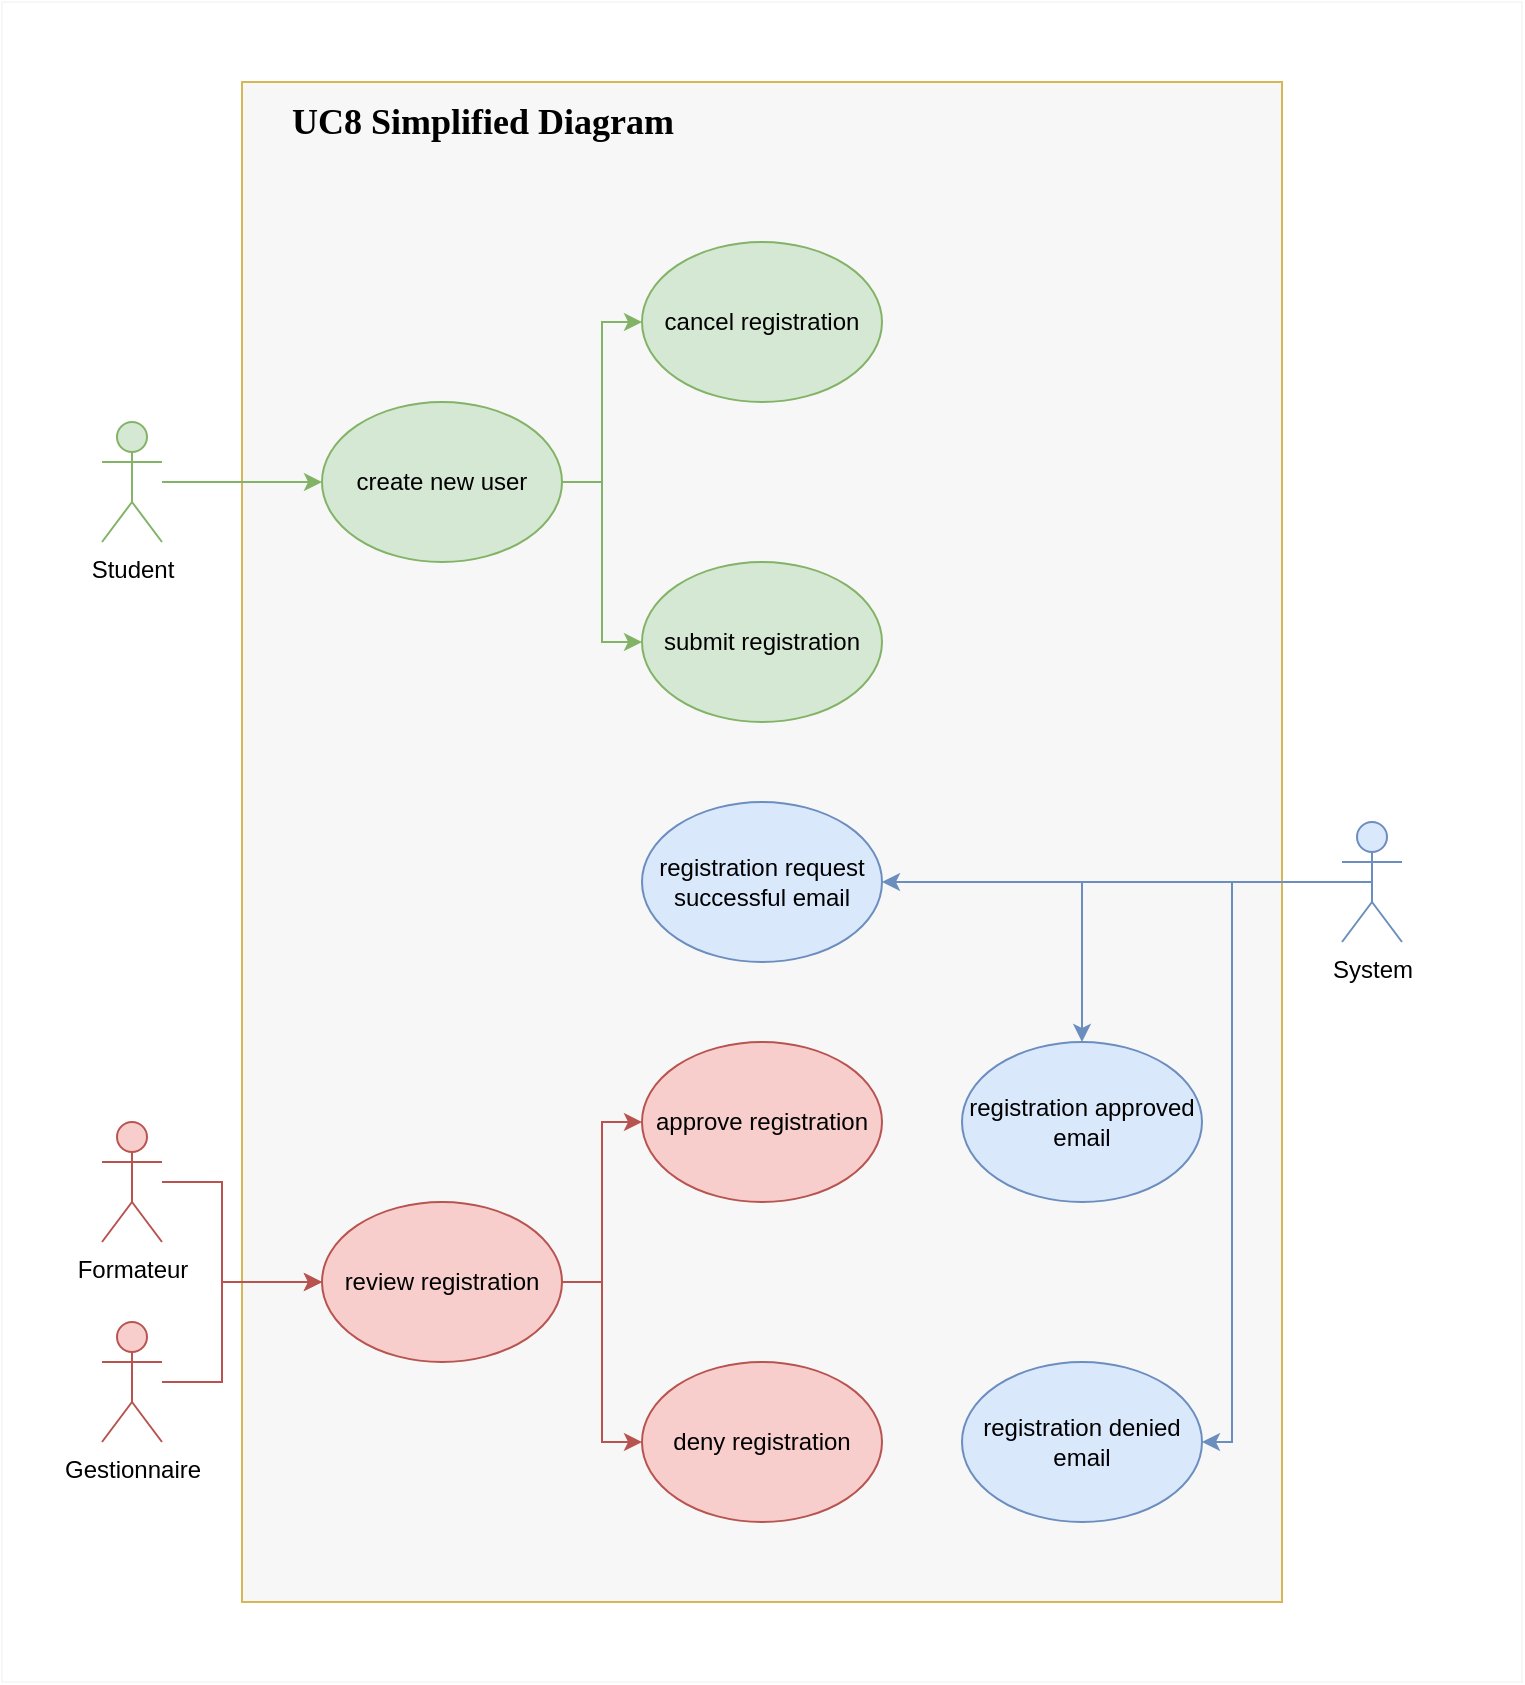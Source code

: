 <mxfile version="14.4.3" type="device"><diagram id="5dZNixoFleJcQodAGqn3" name="Page-1"><mxGraphModel dx="1185" dy="709" grid="1" gridSize="10" guides="1" tooltips="1" connect="1" arrows="1" fold="1" page="1" pageScale="1" pageWidth="850" pageHeight="1100" math="0" shadow="0"><root><mxCell id="0"/><mxCell id="1" parent="0"/><mxCell id="pqHwzOWwCHL-ZDR6NLF9-65" value="" style="whiteSpace=wrap;html=1;fontStyle=1;strokeColor=#F7F7F7;" vertex="1" parent="1"><mxGeometry x="80" y="160" width="760" height="840" as="geometry"/></mxCell><mxCell id="pqHwzOWwCHL-ZDR6NLF9-63" value="" style="whiteSpace=wrap;html=1;strokeColor=#d6b656;fillColor=#F7F7F7;" vertex="1" parent="1"><mxGeometry x="200" y="200" width="520" height="760" as="geometry"/></mxCell><mxCell id="pqHwzOWwCHL-ZDR6NLF9-37" style="edgeStyle=orthogonalEdgeStyle;rounded=0;orthogonalLoop=1;jettySize=auto;html=1;fillColor=#d5e8d4;strokeColor=#82b366;" edge="1" parent="1" source="pqHwzOWwCHL-ZDR6NLF9-9" target="pqHwzOWwCHL-ZDR6NLF9-32"><mxGeometry relative="1" as="geometry"/></mxCell><mxCell id="pqHwzOWwCHL-ZDR6NLF9-9" value="Student" style="shape=umlActor;verticalLabelPosition=bottom;verticalAlign=top;html=1;outlineConnect=0;fillColor=#d5e8d4;strokeColor=#82b366;" vertex="1" parent="1"><mxGeometry x="130" y="370" width="30" height="60" as="geometry"/></mxCell><mxCell id="pqHwzOWwCHL-ZDR6NLF9-42" style="edgeStyle=orthogonalEdgeStyle;rounded=0;orthogonalLoop=1;jettySize=auto;html=1;fillColor=#f8cecc;strokeColor=#b85450;" edge="1" parent="1" source="pqHwzOWwCHL-ZDR6NLF9-11" target="pqHwzOWwCHL-ZDR6NLF9-41"><mxGeometry relative="1" as="geometry"><Array as="points"><mxPoint x="190" y="750"/><mxPoint x="190" y="800"/></Array></mxGeometry></mxCell><mxCell id="pqHwzOWwCHL-ZDR6NLF9-11" value="Formateur" style="shape=umlActor;verticalLabelPosition=bottom;verticalAlign=top;html=1;outlineConnect=0;fillColor=#f8cecc;strokeColor=#b85450;" vertex="1" parent="1"><mxGeometry x="130" y="720" width="30" height="60" as="geometry"/></mxCell><mxCell id="pqHwzOWwCHL-ZDR6NLF9-43" style="edgeStyle=orthogonalEdgeStyle;rounded=0;orthogonalLoop=1;jettySize=auto;html=1;fillColor=#f8cecc;strokeColor=#b85450;" edge="1" parent="1" source="pqHwzOWwCHL-ZDR6NLF9-14" target="pqHwzOWwCHL-ZDR6NLF9-41"><mxGeometry relative="1" as="geometry"><Array as="points"><mxPoint x="190" y="850"/><mxPoint x="190" y="800"/></Array></mxGeometry></mxCell><mxCell id="pqHwzOWwCHL-ZDR6NLF9-14" value="Gestionnaire" style="shape=umlActor;verticalLabelPosition=bottom;verticalAlign=top;html=1;outlineConnect=0;fillColor=#f8cecc;strokeColor=#b85450;" vertex="1" parent="1"><mxGeometry x="130" y="820" width="30" height="60" as="geometry"/></mxCell><mxCell id="pqHwzOWwCHL-ZDR6NLF9-46" style="edgeStyle=orthogonalEdgeStyle;rounded=0;orthogonalLoop=1;jettySize=auto;html=1;fillColor=#d5e8d4;strokeColor=#82b366;" edge="1" parent="1" source="pqHwzOWwCHL-ZDR6NLF9-32" target="pqHwzOWwCHL-ZDR6NLF9-45"><mxGeometry relative="1" as="geometry"/></mxCell><mxCell id="pqHwzOWwCHL-ZDR6NLF9-48" style="edgeStyle=orthogonalEdgeStyle;rounded=0;orthogonalLoop=1;jettySize=auto;html=1;fillColor=#d5e8d4;strokeColor=#82b366;" edge="1" parent="1" source="pqHwzOWwCHL-ZDR6NLF9-32" target="pqHwzOWwCHL-ZDR6NLF9-47"><mxGeometry relative="1" as="geometry"/></mxCell><mxCell id="pqHwzOWwCHL-ZDR6NLF9-32" value="create new user" style="ellipse;whiteSpace=wrap;html=1;fillColor=#d5e8d4;strokeColor=#82b366;" vertex="1" parent="1"><mxGeometry x="240" y="360" width="120" height="80" as="geometry"/></mxCell><mxCell id="pqHwzOWwCHL-ZDR6NLF9-50" style="edgeStyle=orthogonalEdgeStyle;rounded=0;orthogonalLoop=1;jettySize=auto;html=1;fillColor=#f8cecc;strokeColor=#b85450;" edge="1" parent="1" source="pqHwzOWwCHL-ZDR6NLF9-41" target="pqHwzOWwCHL-ZDR6NLF9-49"><mxGeometry relative="1" as="geometry"/></mxCell><mxCell id="pqHwzOWwCHL-ZDR6NLF9-52" style="edgeStyle=orthogonalEdgeStyle;rounded=0;orthogonalLoop=1;jettySize=auto;html=1;fillColor=#f8cecc;strokeColor=#b85450;" edge="1" parent="1" source="pqHwzOWwCHL-ZDR6NLF9-41" target="pqHwzOWwCHL-ZDR6NLF9-51"><mxGeometry relative="1" as="geometry"/></mxCell><mxCell id="pqHwzOWwCHL-ZDR6NLF9-41" value="review registration" style="ellipse;whiteSpace=wrap;html=1;fillColor=#f8cecc;strokeColor=#b85450;" vertex="1" parent="1"><mxGeometry x="240" y="760" width="120" height="80" as="geometry"/></mxCell><mxCell id="pqHwzOWwCHL-ZDR6NLF9-45" value="cancel registration" style="ellipse;whiteSpace=wrap;html=1;fillColor=#d5e8d4;strokeColor=#82b366;" vertex="1" parent="1"><mxGeometry x="400" y="280" width="120" height="80" as="geometry"/></mxCell><mxCell id="pqHwzOWwCHL-ZDR6NLF9-47" value="submit registration" style="ellipse;whiteSpace=wrap;html=1;fillColor=#d5e8d4;strokeColor=#82b366;" vertex="1" parent="1"><mxGeometry x="400" y="440" width="120" height="80" as="geometry"/></mxCell><mxCell id="pqHwzOWwCHL-ZDR6NLF9-49" value="deny registration" style="ellipse;whiteSpace=wrap;html=1;fillColor=#f8cecc;strokeColor=#b85450;" vertex="1" parent="1"><mxGeometry x="400" y="840" width="120" height="80" as="geometry"/></mxCell><mxCell id="pqHwzOWwCHL-ZDR6NLF9-51" value="approve registration" style="ellipse;whiteSpace=wrap;html=1;fillColor=#f8cecc;strokeColor=#b85450;" vertex="1" parent="1"><mxGeometry x="400" y="680" width="120" height="80" as="geometry"/></mxCell><mxCell id="pqHwzOWwCHL-ZDR6NLF9-55" style="edgeStyle=orthogonalEdgeStyle;rounded=0;orthogonalLoop=1;jettySize=auto;html=1;exitX=0.5;exitY=0.5;exitDx=0;exitDy=0;exitPerimeter=0;fillColor=#dae8fc;strokeColor=#6c8ebf;" edge="1" parent="1" source="pqHwzOWwCHL-ZDR6NLF9-53" target="pqHwzOWwCHL-ZDR6NLF9-54"><mxGeometry relative="1" as="geometry"/></mxCell><mxCell id="pqHwzOWwCHL-ZDR6NLF9-60" style="edgeStyle=orthogonalEdgeStyle;rounded=0;orthogonalLoop=1;jettySize=auto;html=1;fillColor=#dae8fc;strokeColor=#6c8ebf;" edge="1" parent="1" source="pqHwzOWwCHL-ZDR6NLF9-53" target="pqHwzOWwCHL-ZDR6NLF9-58"><mxGeometry relative="1" as="geometry"/></mxCell><mxCell id="pqHwzOWwCHL-ZDR6NLF9-61" style="edgeStyle=orthogonalEdgeStyle;rounded=0;orthogonalLoop=1;jettySize=auto;html=1;fillColor=#dae8fc;strokeColor=#6c8ebf;" edge="1" parent="1" source="pqHwzOWwCHL-ZDR6NLF9-53" target="pqHwzOWwCHL-ZDR6NLF9-59"><mxGeometry relative="1" as="geometry"><Array as="points"><mxPoint x="695" y="880"/></Array></mxGeometry></mxCell><mxCell id="pqHwzOWwCHL-ZDR6NLF9-53" value="System" style="shape=umlActor;verticalLabelPosition=bottom;verticalAlign=top;html=1;outlineConnect=0;fillColor=#dae8fc;strokeColor=#6c8ebf;" vertex="1" parent="1"><mxGeometry x="750" y="570" width="30" height="60" as="geometry"/></mxCell><mxCell id="pqHwzOWwCHL-ZDR6NLF9-54" value="registration request successful email" style="ellipse;whiteSpace=wrap;html=1;fillColor=#dae8fc;strokeColor=#6c8ebf;" vertex="1" parent="1"><mxGeometry x="400" y="560" width="120" height="80" as="geometry"/></mxCell><mxCell id="pqHwzOWwCHL-ZDR6NLF9-58" value="registration approved&lt;br&gt;email" style="ellipse;whiteSpace=wrap;html=1;fillColor=#dae8fc;strokeColor=#6c8ebf;" vertex="1" parent="1"><mxGeometry x="560" y="680" width="120" height="80" as="geometry"/></mxCell><mxCell id="pqHwzOWwCHL-ZDR6NLF9-59" value="registration denied email" style="ellipse;whiteSpace=wrap;html=1;fillColor=#dae8fc;strokeColor=#6c8ebf;" vertex="1" parent="1"><mxGeometry x="560" y="840" width="120" height="80" as="geometry"/></mxCell><mxCell id="pqHwzOWwCHL-ZDR6NLF9-64" value="&lt;font face=&quot;Work Sans&quot; data-font-src=&quot;https://fonts.googleapis.com/css?family=Work+Sans&quot; style=&quot;font-size: 18px&quot;&gt;&lt;b&gt;UC8 Simplified Diagram&lt;/b&gt;&lt;/font&gt;" style="text;html=1;align=center;verticalAlign=middle;resizable=0;points=[];autosize=1;" vertex="1" parent="1"><mxGeometry x="210" y="210" width="220" height="20" as="geometry"/></mxCell></root></mxGraphModel></diagram></mxfile>